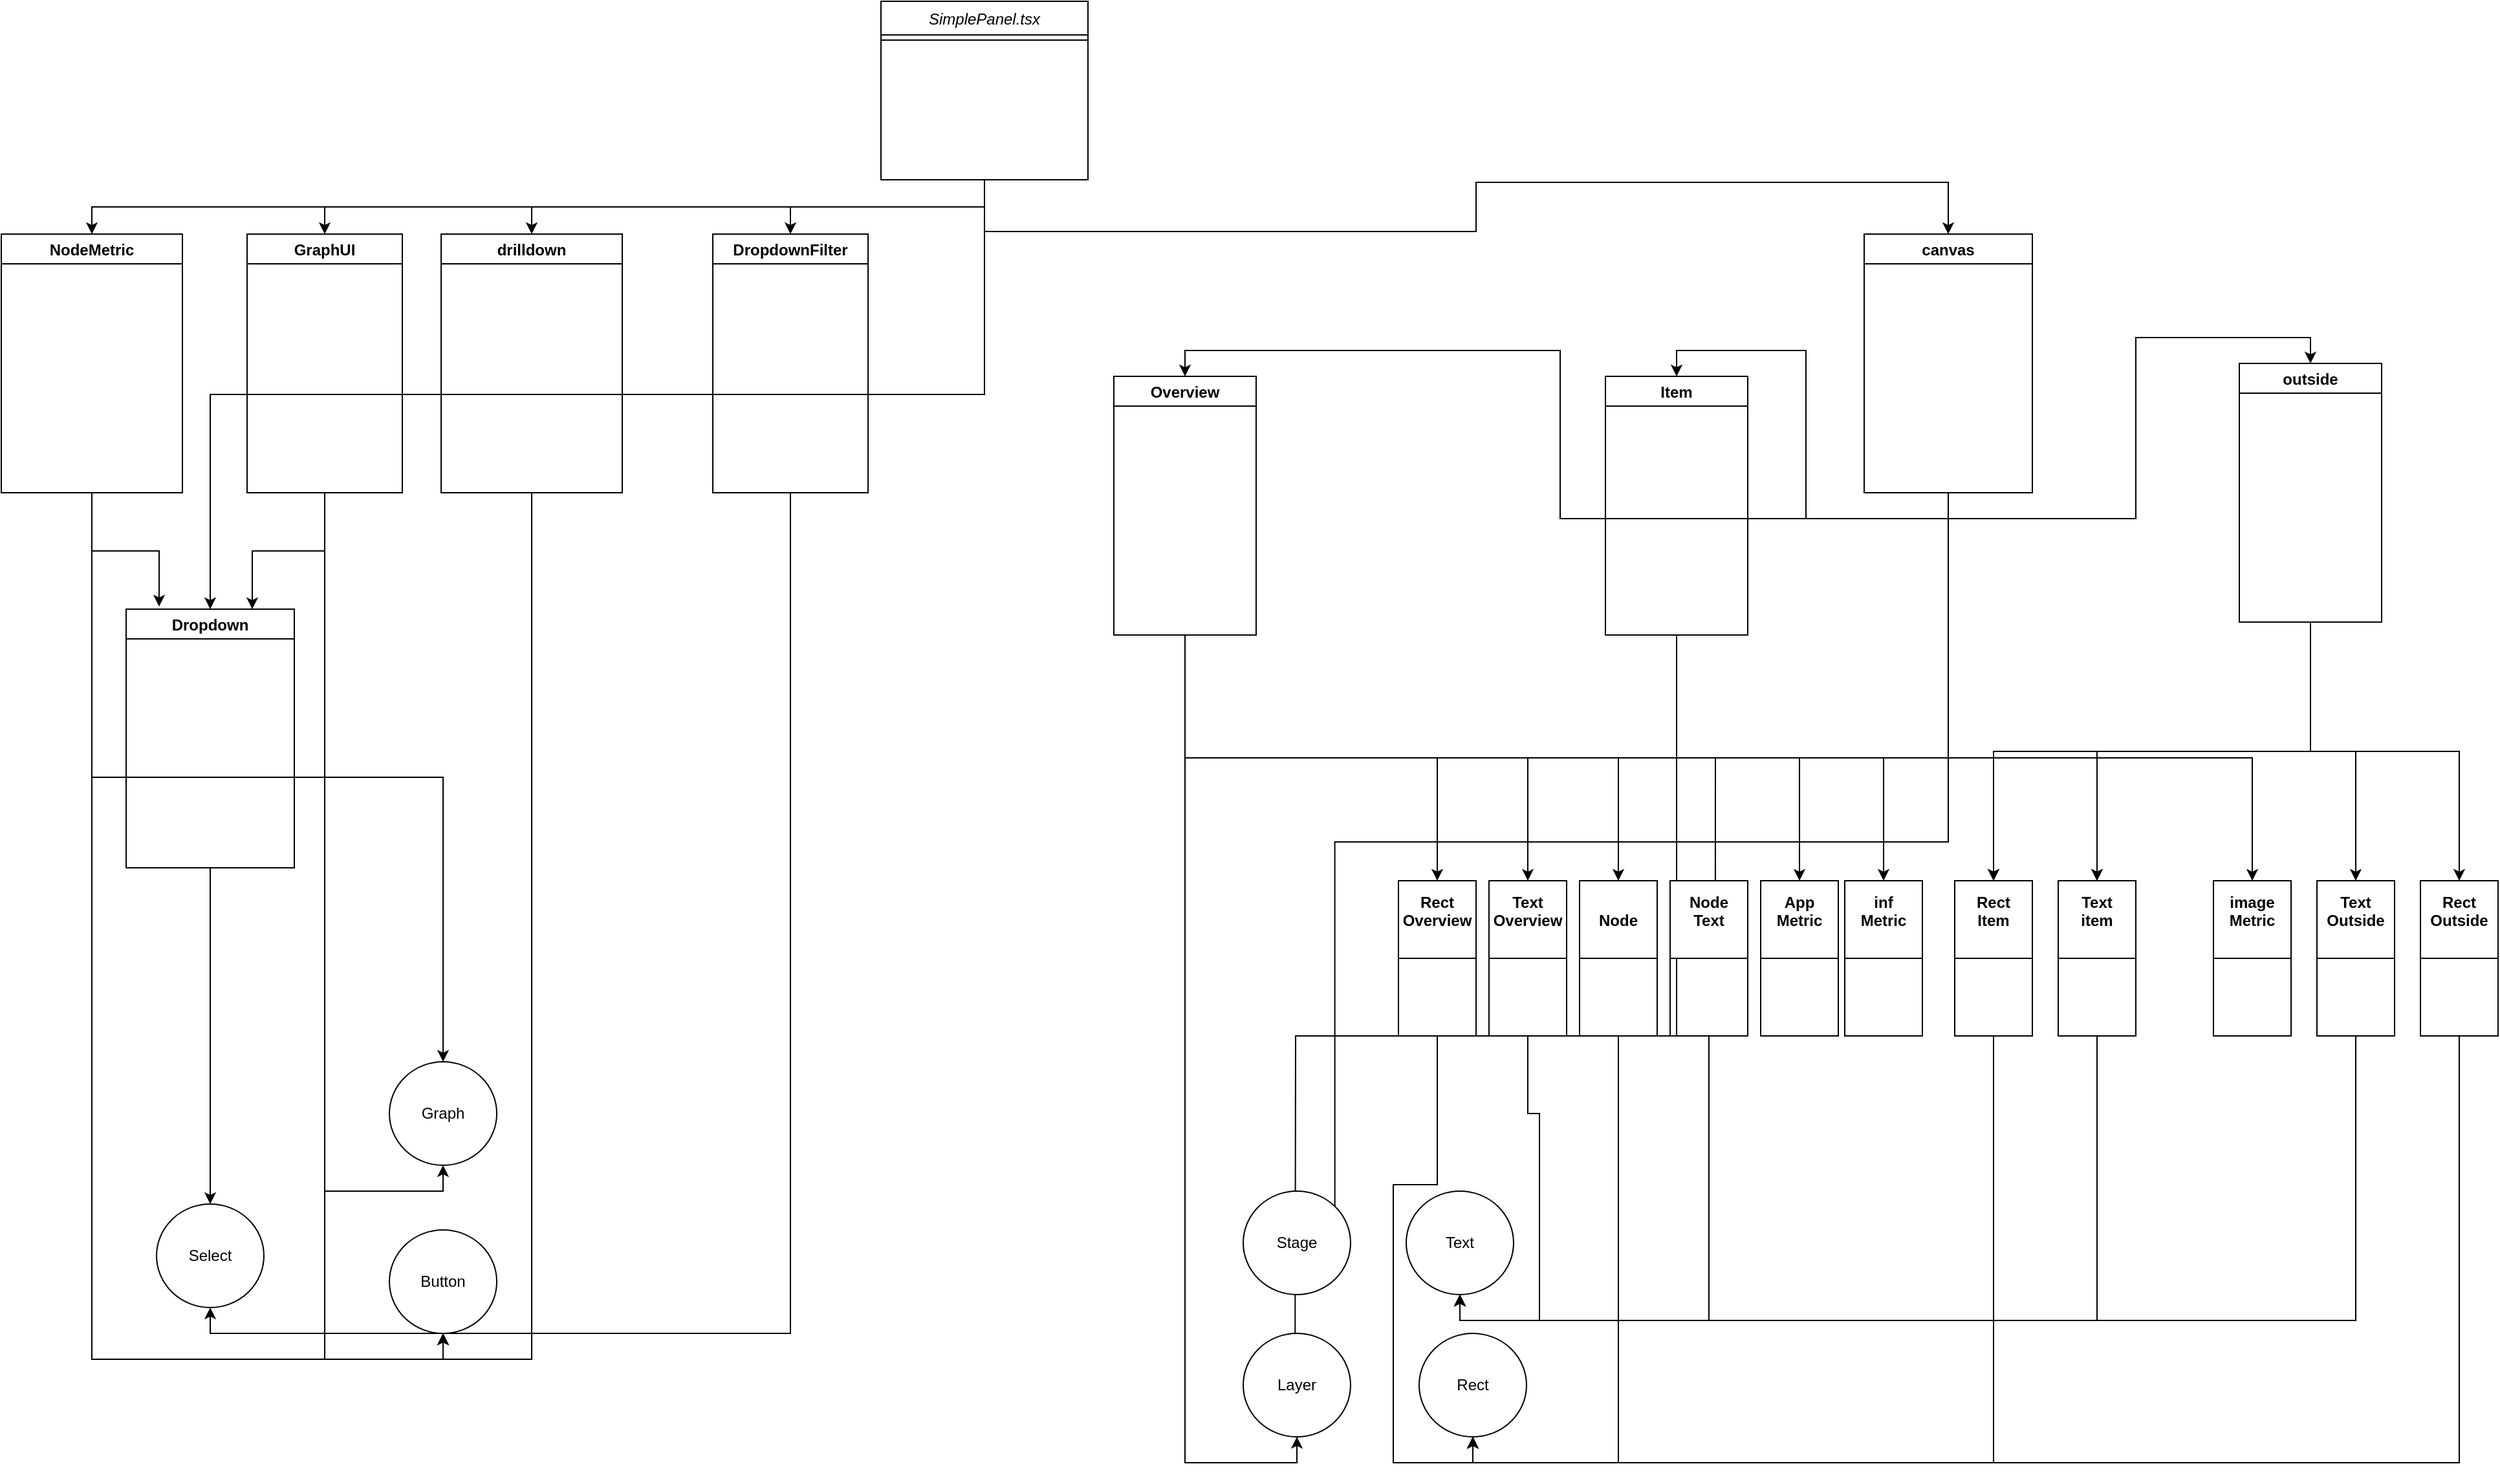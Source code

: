 <mxfile version="15.7.3" type="github">
  <diagram id="C5RBs43oDa-KdzZeNtuy" name="Page-1">
    <mxGraphModel dx="2062" dy="1112" grid="1" gridSize="10" guides="1" tooltips="1" connect="1" arrows="1" fold="1" page="1" pageScale="1" pageWidth="827" pageHeight="1169" math="0" shadow="0">
      <root>
        <mxCell id="WIyWlLk6GJQsqaUBKTNV-0" />
        <mxCell id="WIyWlLk6GJQsqaUBKTNV-1" parent="WIyWlLk6GJQsqaUBKTNV-0" />
        <mxCell id="SWUnmbpUUMgqVoy9v7iv-0" style="edgeStyle=orthogonalEdgeStyle;rounded=0;orthogonalLoop=1;jettySize=auto;html=1;exitX=0.5;exitY=1;exitDx=0;exitDy=0;entryX=0.5;entryY=0;entryDx=0;entryDy=0;" edge="1" parent="WIyWlLk6GJQsqaUBKTNV-1" source="SWUnmbpUUMgqVoy9v7iv-4" target="SWUnmbpUUMgqVoy9v7iv-20">
          <mxGeometry relative="1" as="geometry">
            <Array as="points">
              <mxPoint x="800" y="198" />
              <mxPoint x="1180" y="198" />
              <mxPoint x="1180" y="160" />
              <mxPoint x="1545" y="160" />
            </Array>
          </mxGeometry>
        </mxCell>
        <mxCell id="SWUnmbpUUMgqVoy9v7iv-1" style="edgeStyle=orthogonalEdgeStyle;rounded=0;orthogonalLoop=1;jettySize=auto;html=1;exitX=0.5;exitY=1;exitDx=0;exitDy=0;entryX=0.5;entryY=0;entryDx=0;entryDy=0;" edge="1" parent="WIyWlLk6GJQsqaUBKTNV-1" source="SWUnmbpUUMgqVoy9v7iv-4" target="SWUnmbpUUMgqVoy9v7iv-11">
          <mxGeometry relative="1" as="geometry" />
        </mxCell>
        <mxCell id="SWUnmbpUUMgqVoy9v7iv-2" style="edgeStyle=orthogonalEdgeStyle;rounded=0;orthogonalLoop=1;jettySize=auto;html=1;exitX=0.5;exitY=1;exitDx=0;exitDy=0;entryX=0.5;entryY=0;entryDx=0;entryDy=0;" edge="1" parent="WIyWlLk6GJQsqaUBKTNV-1" source="SWUnmbpUUMgqVoy9v7iv-4" target="SWUnmbpUUMgqVoy9v7iv-24">
          <mxGeometry relative="1" as="geometry" />
        </mxCell>
        <mxCell id="SWUnmbpUUMgqVoy9v7iv-3" style="edgeStyle=orthogonalEdgeStyle;rounded=0;orthogonalLoop=1;jettySize=auto;html=1;exitX=0.5;exitY=1;exitDx=0;exitDy=0;entryX=0.5;entryY=0;entryDx=0;entryDy=0;" edge="1" parent="WIyWlLk6GJQsqaUBKTNV-1" source="SWUnmbpUUMgqVoy9v7iv-4" target="SWUnmbpUUMgqVoy9v7iv-15">
          <mxGeometry relative="1" as="geometry" />
        </mxCell>
        <mxCell id="SWUnmbpUUMgqVoy9v7iv-69" style="edgeStyle=orthogonalEdgeStyle;rounded=0;orthogonalLoop=1;jettySize=auto;html=1;exitX=0.5;exitY=1;exitDx=0;exitDy=0;entryX=0.5;entryY=0;entryDx=0;entryDy=0;" edge="1" parent="WIyWlLk6GJQsqaUBKTNV-1" source="SWUnmbpUUMgqVoy9v7iv-4" target="SWUnmbpUUMgqVoy9v7iv-7">
          <mxGeometry relative="1" as="geometry" />
        </mxCell>
        <mxCell id="SWUnmbpUUMgqVoy9v7iv-75" style="edgeStyle=orthogonalEdgeStyle;rounded=0;orthogonalLoop=1;jettySize=auto;html=1;exitX=0.5;exitY=1;exitDx=0;exitDy=0;entryX=0.5;entryY=0;entryDx=0;entryDy=0;" edge="1" parent="WIyWlLk6GJQsqaUBKTNV-1" source="SWUnmbpUUMgqVoy9v7iv-4" target="SWUnmbpUUMgqVoy9v7iv-9">
          <mxGeometry relative="1" as="geometry" />
        </mxCell>
        <mxCell id="SWUnmbpUUMgqVoy9v7iv-4" value="SimplePanel.tsx" style="swimlane;fontStyle=2;align=center;verticalAlign=top;childLayout=stackLayout;horizontal=1;startSize=26;horizontalStack=0;resizeParent=1;resizeLast=0;collapsible=1;marginBottom=0;rounded=0;shadow=0;strokeWidth=1;" vertex="1" parent="WIyWlLk6GJQsqaUBKTNV-1">
          <mxGeometry x="720" y="20" width="160" height="138" as="geometry">
            <mxRectangle x="230" y="140" width="160" height="26" as="alternateBounds" />
          </mxGeometry>
        </mxCell>
        <mxCell id="SWUnmbpUUMgqVoy9v7iv-5" value="" style="line;html=1;strokeWidth=1;align=left;verticalAlign=middle;spacingTop=-1;spacingLeft=3;spacingRight=3;rotatable=0;labelPosition=right;points=[];portConstraint=eastwest;" vertex="1" parent="SWUnmbpUUMgqVoy9v7iv-4">
          <mxGeometry y="26" width="160" height="8" as="geometry" />
        </mxCell>
        <mxCell id="SWUnmbpUUMgqVoy9v7iv-6" style="edgeStyle=orthogonalEdgeStyle;rounded=0;orthogonalLoop=1;jettySize=auto;html=1;exitX=0.5;exitY=1;exitDx=0;exitDy=0;entryX=0.5;entryY=1;entryDx=0;entryDy=0;" edge="1" parent="WIyWlLk6GJQsqaUBKTNV-1" source="SWUnmbpUUMgqVoy9v7iv-7" target="SWUnmbpUUMgqVoy9v7iv-66">
          <mxGeometry relative="1" as="geometry" />
        </mxCell>
        <mxCell id="SWUnmbpUUMgqVoy9v7iv-7" value="drilldown" style="swimlane;startSize=23;" vertex="1" parent="WIyWlLk6GJQsqaUBKTNV-1">
          <mxGeometry x="380" y="200" width="140" height="200" as="geometry" />
        </mxCell>
        <mxCell id="SWUnmbpUUMgqVoy9v7iv-70" style="edgeStyle=orthogonalEdgeStyle;rounded=0;orthogonalLoop=1;jettySize=auto;html=1;exitX=0.5;exitY=1;exitDx=0;exitDy=0;entryX=0.5;entryY=0;entryDx=0;entryDy=0;" edge="1" parent="WIyWlLk6GJQsqaUBKTNV-1" source="SWUnmbpUUMgqVoy9v7iv-9" target="SWUnmbpUUMgqVoy9v7iv-68">
          <mxGeometry relative="1" as="geometry" />
        </mxCell>
        <mxCell id="SWUnmbpUUMgqVoy9v7iv-9" value="Dropdown" style="swimlane;" vertex="1" parent="WIyWlLk6GJQsqaUBKTNV-1">
          <mxGeometry x="136.5" y="490" width="130" height="200" as="geometry" />
        </mxCell>
        <mxCell id="SWUnmbpUUMgqVoy9v7iv-10" style="edgeStyle=orthogonalEdgeStyle;rounded=0;orthogonalLoop=1;jettySize=auto;html=1;exitX=0.5;exitY=1;exitDx=0;exitDy=0;entryX=0.5;entryY=1;entryDx=0;entryDy=0;" edge="1" parent="WIyWlLk6GJQsqaUBKTNV-1" source="SWUnmbpUUMgqVoy9v7iv-11" target="SWUnmbpUUMgqVoy9v7iv-68">
          <mxGeometry relative="1" as="geometry" />
        </mxCell>
        <mxCell id="SWUnmbpUUMgqVoy9v7iv-11" value="DropdownFilter" style="swimlane;" vertex="1" parent="WIyWlLk6GJQsqaUBKTNV-1">
          <mxGeometry x="590" y="200" width="120" height="200" as="geometry" />
        </mxCell>
        <mxCell id="SWUnmbpUUMgqVoy9v7iv-13" style="edgeStyle=orthogonalEdgeStyle;rounded=0;orthogonalLoop=1;jettySize=auto;html=1;exitX=0.5;exitY=1;exitDx=0;exitDy=0;entryX=0.5;entryY=1;entryDx=0;entryDy=0;" edge="1" parent="WIyWlLk6GJQsqaUBKTNV-1" source="SWUnmbpUUMgqVoy9v7iv-15" target="SWUnmbpUUMgqVoy9v7iv-66">
          <mxGeometry relative="1" as="geometry" />
        </mxCell>
        <mxCell id="SWUnmbpUUMgqVoy9v7iv-73" style="edgeStyle=orthogonalEdgeStyle;rounded=0;orthogonalLoop=1;jettySize=auto;html=1;exitX=0.5;exitY=1;exitDx=0;exitDy=0;entryX=0.75;entryY=0;entryDx=0;entryDy=0;" edge="1" parent="WIyWlLk6GJQsqaUBKTNV-1" source="SWUnmbpUUMgqVoy9v7iv-15" target="SWUnmbpUUMgqVoy9v7iv-9">
          <mxGeometry relative="1" as="geometry" />
        </mxCell>
        <mxCell id="SWUnmbpUUMgqVoy9v7iv-79" style="edgeStyle=orthogonalEdgeStyle;rounded=0;orthogonalLoop=1;jettySize=auto;html=1;exitX=0.5;exitY=1;exitDx=0;exitDy=0;entryX=0.5;entryY=1;entryDx=0;entryDy=0;" edge="1" parent="WIyWlLk6GJQsqaUBKTNV-1" source="SWUnmbpUUMgqVoy9v7iv-15" target="SWUnmbpUUMgqVoy9v7iv-67">
          <mxGeometry relative="1" as="geometry" />
        </mxCell>
        <mxCell id="SWUnmbpUUMgqVoy9v7iv-15" value="GraphUI" style="swimlane;" vertex="1" parent="WIyWlLk6GJQsqaUBKTNV-1">
          <mxGeometry x="230" y="200" width="120" height="200" as="geometry" />
        </mxCell>
        <mxCell id="SWUnmbpUUMgqVoy9v7iv-16" style="edgeStyle=orthogonalEdgeStyle;rounded=0;orthogonalLoop=1;jettySize=auto;html=1;exitX=0.5;exitY=1;exitDx=0;exitDy=0;entryX=0.5;entryY=0;entryDx=0;entryDy=0;" edge="1" parent="WIyWlLk6GJQsqaUBKTNV-1" source="SWUnmbpUUMgqVoy9v7iv-20" target="SWUnmbpUUMgqVoy9v7iv-30">
          <mxGeometry relative="1" as="geometry" />
        </mxCell>
        <mxCell id="SWUnmbpUUMgqVoy9v7iv-17" style="edgeStyle=orthogonalEdgeStyle;rounded=0;orthogonalLoop=1;jettySize=auto;html=1;exitX=0.5;exitY=1;exitDx=0;exitDy=0;entryX=0.5;entryY=0;entryDx=0;entryDy=0;" edge="1" parent="WIyWlLk6GJQsqaUBKTNV-1" source="SWUnmbpUUMgqVoy9v7iv-20" target="SWUnmbpUUMgqVoy9v7iv-37">
          <mxGeometry relative="1" as="geometry" />
        </mxCell>
        <mxCell id="SWUnmbpUUMgqVoy9v7iv-18" style="edgeStyle=orthogonalEdgeStyle;rounded=0;orthogonalLoop=1;jettySize=auto;html=1;exitX=0.5;exitY=1;exitDx=0;exitDy=0;entryX=0.5;entryY=0;entryDx=0;entryDy=0;" edge="1" parent="WIyWlLk6GJQsqaUBKTNV-1" source="SWUnmbpUUMgqVoy9v7iv-20" target="SWUnmbpUUMgqVoy9v7iv-42">
          <mxGeometry relative="1" as="geometry" />
        </mxCell>
        <mxCell id="SWUnmbpUUMgqVoy9v7iv-19" style="edgeStyle=orthogonalEdgeStyle;rounded=0;orthogonalLoop=1;jettySize=auto;html=1;exitX=0.5;exitY=1;exitDx=0;exitDy=0;entryX=1;entryY=1;entryDx=0;entryDy=0;" edge="1" parent="WIyWlLk6GJQsqaUBKTNV-1" source="SWUnmbpUUMgqVoy9v7iv-20" target="SWUnmbpUUMgqVoy9v7iv-43">
          <mxGeometry relative="1" as="geometry" />
        </mxCell>
        <mxCell id="SWUnmbpUUMgqVoy9v7iv-20" value="canvas" style="swimlane;startSize=23;" vertex="1" parent="WIyWlLk6GJQsqaUBKTNV-1">
          <mxGeometry x="1480" y="200" width="130" height="200" as="geometry" />
        </mxCell>
        <mxCell id="SWUnmbpUUMgqVoy9v7iv-22" style="edgeStyle=orthogonalEdgeStyle;rounded=0;orthogonalLoop=1;jettySize=auto;html=1;exitX=0.5;exitY=1;exitDx=0;exitDy=0;entryX=0.5;entryY=1;entryDx=0;entryDy=0;" edge="1" parent="WIyWlLk6GJQsqaUBKTNV-1" source="SWUnmbpUUMgqVoy9v7iv-24" target="SWUnmbpUUMgqVoy9v7iv-66">
          <mxGeometry relative="1" as="geometry" />
        </mxCell>
        <mxCell id="SWUnmbpUUMgqVoy9v7iv-74" style="edgeStyle=orthogonalEdgeStyle;rounded=0;orthogonalLoop=1;jettySize=auto;html=1;exitX=0.5;exitY=1;exitDx=0;exitDy=0;entryX=0.196;entryY=-0.01;entryDx=0;entryDy=0;entryPerimeter=0;" edge="1" parent="WIyWlLk6GJQsqaUBKTNV-1" source="SWUnmbpUUMgqVoy9v7iv-24" target="SWUnmbpUUMgqVoy9v7iv-9">
          <mxGeometry relative="1" as="geometry" />
        </mxCell>
        <mxCell id="SWUnmbpUUMgqVoy9v7iv-76" style="edgeStyle=orthogonalEdgeStyle;rounded=0;orthogonalLoop=1;jettySize=auto;html=1;exitX=0.5;exitY=1;exitDx=0;exitDy=0;entryX=0.5;entryY=0;entryDx=0;entryDy=0;" edge="1" parent="WIyWlLk6GJQsqaUBKTNV-1" source="SWUnmbpUUMgqVoy9v7iv-24" target="SWUnmbpUUMgqVoy9v7iv-67">
          <mxGeometry relative="1" as="geometry" />
        </mxCell>
        <mxCell id="SWUnmbpUUMgqVoy9v7iv-24" value="NodeMetric" style="swimlane;" vertex="1" parent="WIyWlLk6GJQsqaUBKTNV-1">
          <mxGeometry x="40" y="200" width="140" height="200" as="geometry" />
        </mxCell>
        <mxCell id="SWUnmbpUUMgqVoy9v7iv-25" style="edgeStyle=orthogonalEdgeStyle;rounded=0;orthogonalLoop=1;jettySize=auto;html=1;exitX=0.5;exitY=1;exitDx=0;exitDy=0;entryX=0.5;entryY=0;entryDx=0;entryDy=0;" edge="1" parent="WIyWlLk6GJQsqaUBKTNV-1" source="SWUnmbpUUMgqVoy9v7iv-30" target="SWUnmbpUUMgqVoy9v7iv-50">
          <mxGeometry relative="1" as="geometry" />
        </mxCell>
        <mxCell id="SWUnmbpUUMgqVoy9v7iv-26" style="edgeStyle=orthogonalEdgeStyle;rounded=0;orthogonalLoop=1;jettySize=auto;html=1;exitX=0.5;exitY=1;exitDx=0;exitDy=0;entryX=0.5;entryY=0;entryDx=0;entryDy=0;" edge="1" parent="WIyWlLk6GJQsqaUBKTNV-1" source="SWUnmbpUUMgqVoy9v7iv-30" target="SWUnmbpUUMgqVoy9v7iv-52">
          <mxGeometry relative="1" as="geometry" />
        </mxCell>
        <mxCell id="SWUnmbpUUMgqVoy9v7iv-27" style="edgeStyle=orthogonalEdgeStyle;rounded=0;orthogonalLoop=1;jettySize=auto;html=1;exitX=0.5;exitY=1;exitDx=0;exitDy=0;entryX=0.583;entryY=0.083;entryDx=0;entryDy=0;entryPerimeter=0;" edge="1" parent="WIyWlLk6GJQsqaUBKTNV-1" source="SWUnmbpUUMgqVoy9v7iv-30" target="SWUnmbpUUMgqVoy9v7iv-54">
          <mxGeometry relative="1" as="geometry" />
        </mxCell>
        <mxCell id="SWUnmbpUUMgqVoy9v7iv-28" style="edgeStyle=orthogonalEdgeStyle;rounded=0;orthogonalLoop=1;jettySize=auto;html=1;exitX=0.5;exitY=1;exitDx=0;exitDy=0;entryX=0.5;entryY=0;entryDx=0;entryDy=0;" edge="1" parent="WIyWlLk6GJQsqaUBKTNV-1" source="SWUnmbpUUMgqVoy9v7iv-30" target="SWUnmbpUUMgqVoy9v7iv-48">
          <mxGeometry relative="1" as="geometry" />
        </mxCell>
        <mxCell id="SWUnmbpUUMgqVoy9v7iv-29" style="edgeStyle=orthogonalEdgeStyle;rounded=0;orthogonalLoop=1;jettySize=auto;html=1;exitX=0.5;exitY=1;exitDx=0;exitDy=0;entryX=0.5;entryY=1;entryDx=0;entryDy=0;" edge="1" parent="WIyWlLk6GJQsqaUBKTNV-1" source="SWUnmbpUUMgqVoy9v7iv-30" target="SWUnmbpUUMgqVoy9v7iv-44">
          <mxGeometry relative="1" as="geometry" />
        </mxCell>
        <mxCell id="SWUnmbpUUMgqVoy9v7iv-30" value="Overview" style="swimlane;" vertex="1" parent="WIyWlLk6GJQsqaUBKTNV-1">
          <mxGeometry x="900" y="310" width="110" height="200" as="geometry">
            <mxRectangle x="900" y="400" width="90" height="23" as="alternateBounds" />
          </mxGeometry>
        </mxCell>
        <mxCell id="SWUnmbpUUMgqVoy9v7iv-31" style="edgeStyle=orthogonalEdgeStyle;rounded=0;orthogonalLoop=1;jettySize=auto;html=1;exitX=0.5;exitY=1;exitDx=0;exitDy=0;entryX=0.5;entryY=0;entryDx=0;entryDy=0;" edge="1" parent="WIyWlLk6GJQsqaUBKTNV-1" source="SWUnmbpUUMgqVoy9v7iv-37" target="SWUnmbpUUMgqVoy9v7iv-56">
          <mxGeometry relative="1" as="geometry" />
        </mxCell>
        <mxCell id="SWUnmbpUUMgqVoy9v7iv-32" style="edgeStyle=orthogonalEdgeStyle;rounded=0;orthogonalLoop=1;jettySize=auto;html=1;exitX=0.5;exitY=1;exitDx=0;exitDy=0;entryX=0.5;entryY=0;entryDx=0;entryDy=0;" edge="1" parent="WIyWlLk6GJQsqaUBKTNV-1" source="SWUnmbpUUMgqVoy9v7iv-37" target="SWUnmbpUUMgqVoy9v7iv-58">
          <mxGeometry relative="1" as="geometry" />
        </mxCell>
        <mxCell id="SWUnmbpUUMgqVoy9v7iv-33" style="edgeStyle=orthogonalEdgeStyle;rounded=0;orthogonalLoop=1;jettySize=auto;html=1;exitX=0.5;exitY=1;exitDx=0;exitDy=0;entryX=0.5;entryY=0;entryDx=0;entryDy=0;" edge="1" parent="WIyWlLk6GJQsqaUBKTNV-1" source="SWUnmbpUUMgqVoy9v7iv-37" target="SWUnmbpUUMgqVoy9v7iv-59">
          <mxGeometry relative="1" as="geometry" />
        </mxCell>
        <mxCell id="SWUnmbpUUMgqVoy9v7iv-34" style="edgeStyle=orthogonalEdgeStyle;rounded=0;orthogonalLoop=1;jettySize=auto;html=1;exitX=0.5;exitY=1;exitDx=0;exitDy=0;entryX=0.5;entryY=0;entryDx=0;entryDy=0;" edge="1" parent="WIyWlLk6GJQsqaUBKTNV-1" source="SWUnmbpUUMgqVoy9v7iv-37" target="SWUnmbpUUMgqVoy9v7iv-60">
          <mxGeometry relative="1" as="geometry" />
        </mxCell>
        <mxCell id="SWUnmbpUUMgqVoy9v7iv-35" style="edgeStyle=orthogonalEdgeStyle;rounded=0;orthogonalLoop=1;jettySize=auto;html=1;exitX=0.5;exitY=1;exitDx=0;exitDy=0;entryX=0.5;entryY=0;entryDx=0;entryDy=0;" edge="1" parent="WIyWlLk6GJQsqaUBKTNV-1" source="SWUnmbpUUMgqVoy9v7iv-37" target="SWUnmbpUUMgqVoy9v7iv-61">
          <mxGeometry relative="1" as="geometry" />
        </mxCell>
        <mxCell id="SWUnmbpUUMgqVoy9v7iv-36" style="edgeStyle=orthogonalEdgeStyle;rounded=0;orthogonalLoop=1;jettySize=auto;html=1;exitX=0.5;exitY=1;exitDx=0;exitDy=0;" edge="1" parent="WIyWlLk6GJQsqaUBKTNV-1" source="SWUnmbpUUMgqVoy9v7iv-37">
          <mxGeometry relative="1" as="geometry">
            <mxPoint x="1040" y="1130" as="targetPoint" />
          </mxGeometry>
        </mxCell>
        <mxCell id="SWUnmbpUUMgqVoy9v7iv-37" value="Item" style="swimlane;" vertex="1" parent="WIyWlLk6GJQsqaUBKTNV-1">
          <mxGeometry x="1280" y="310" width="110" height="200" as="geometry" />
        </mxCell>
        <mxCell id="SWUnmbpUUMgqVoy9v7iv-38" style="edgeStyle=orthogonalEdgeStyle;rounded=0;orthogonalLoop=1;jettySize=auto;html=1;exitX=0.5;exitY=1;exitDx=0;exitDy=0;entryX=0.5;entryY=0;entryDx=0;entryDy=0;" edge="1" parent="WIyWlLk6GJQsqaUBKTNV-1" source="SWUnmbpUUMgqVoy9v7iv-42" target="SWUnmbpUUMgqVoy9v7iv-63">
          <mxGeometry relative="1" as="geometry" />
        </mxCell>
        <mxCell id="SWUnmbpUUMgqVoy9v7iv-39" style="edgeStyle=orthogonalEdgeStyle;rounded=0;orthogonalLoop=1;jettySize=auto;html=1;exitX=0.5;exitY=1;exitDx=0;exitDy=0;entryX=0.5;entryY=0;entryDx=0;entryDy=0;" edge="1" parent="WIyWlLk6GJQsqaUBKTNV-1" source="SWUnmbpUUMgqVoy9v7iv-42" target="SWUnmbpUUMgqVoy9v7iv-65">
          <mxGeometry relative="1" as="geometry" />
        </mxCell>
        <mxCell id="SWUnmbpUUMgqVoy9v7iv-40" style="edgeStyle=orthogonalEdgeStyle;rounded=0;orthogonalLoop=1;jettySize=auto;html=1;exitX=0.5;exitY=1;exitDx=0;exitDy=0;entryX=0.5;entryY=0;entryDx=0;entryDy=0;" edge="1" parent="WIyWlLk6GJQsqaUBKTNV-1" source="SWUnmbpUUMgqVoy9v7iv-42" target="SWUnmbpUUMgqVoy9v7iv-56">
          <mxGeometry relative="1" as="geometry" />
        </mxCell>
        <mxCell id="SWUnmbpUUMgqVoy9v7iv-41" style="edgeStyle=orthogonalEdgeStyle;rounded=0;orthogonalLoop=1;jettySize=auto;html=1;exitX=0.5;exitY=1;exitDx=0;exitDy=0;entryX=0.5;entryY=0;entryDx=0;entryDy=0;" edge="1" parent="WIyWlLk6GJQsqaUBKTNV-1" source="SWUnmbpUUMgqVoy9v7iv-42" target="SWUnmbpUUMgqVoy9v7iv-58">
          <mxGeometry relative="1" as="geometry" />
        </mxCell>
        <mxCell id="SWUnmbpUUMgqVoy9v7iv-42" value="outside" style="swimlane;startSize=23;" vertex="1" parent="WIyWlLk6GJQsqaUBKTNV-1">
          <mxGeometry x="1770" y="300" width="110" height="200" as="geometry" />
        </mxCell>
        <mxCell id="SWUnmbpUUMgqVoy9v7iv-43" value="Stage" style="ellipse;whiteSpace=wrap;html=1;" vertex="1" parent="WIyWlLk6GJQsqaUBKTNV-1">
          <mxGeometry x="1000" y="940" width="83" height="80" as="geometry" />
        </mxCell>
        <mxCell id="SWUnmbpUUMgqVoy9v7iv-44" value="Layer" style="ellipse;whiteSpace=wrap;html=1;" vertex="1" parent="WIyWlLk6GJQsqaUBKTNV-1">
          <mxGeometry x="1000" y="1050" width="83" height="80" as="geometry" />
        </mxCell>
        <mxCell id="SWUnmbpUUMgqVoy9v7iv-45" value="Text" style="ellipse;whiteSpace=wrap;html=1;" vertex="1" parent="WIyWlLk6GJQsqaUBKTNV-1">
          <mxGeometry x="1126" y="940" width="83" height="80" as="geometry" />
        </mxCell>
        <mxCell id="SWUnmbpUUMgqVoy9v7iv-46" value="Rect" style="ellipse;whiteSpace=wrap;html=1;" vertex="1" parent="WIyWlLk6GJQsqaUBKTNV-1">
          <mxGeometry x="1136" y="1050" width="83" height="80" as="geometry" />
        </mxCell>
        <mxCell id="SWUnmbpUUMgqVoy9v7iv-47" style="edgeStyle=orthogonalEdgeStyle;rounded=0;orthogonalLoop=1;jettySize=auto;html=1;exitX=0.5;exitY=1;exitDx=0;exitDy=0;entryX=0.5;entryY=1;entryDx=0;entryDy=0;" edge="1" parent="WIyWlLk6GJQsqaUBKTNV-1" source="SWUnmbpUUMgqVoy9v7iv-48" target="SWUnmbpUUMgqVoy9v7iv-46">
          <mxGeometry relative="1" as="geometry" />
        </mxCell>
        <mxCell id="SWUnmbpUUMgqVoy9v7iv-48" value="Rect&#xa;Overview&#xa;" style="swimlane;startSize=60;" vertex="1" parent="WIyWlLk6GJQsqaUBKTNV-1">
          <mxGeometry x="1120" y="700" width="60" height="120" as="geometry">
            <mxRectangle x="710" y="660" width="90" height="60" as="alternateBounds" />
          </mxGeometry>
        </mxCell>
        <mxCell id="SWUnmbpUUMgqVoy9v7iv-49" style="edgeStyle=orthogonalEdgeStyle;rounded=0;orthogonalLoop=1;jettySize=auto;html=1;exitX=0.5;exitY=1;exitDx=0;exitDy=0;entryX=0.5;entryY=1;entryDx=0;entryDy=0;" edge="1" parent="WIyWlLk6GJQsqaUBKTNV-1" source="SWUnmbpUUMgqVoy9v7iv-50" target="SWUnmbpUUMgqVoy9v7iv-45">
          <mxGeometry relative="1" as="geometry" />
        </mxCell>
        <mxCell id="SWUnmbpUUMgqVoy9v7iv-50" value="Text&#xa;Overview&#xa;" style="swimlane;startSize=60;" vertex="1" parent="WIyWlLk6GJQsqaUBKTNV-1">
          <mxGeometry x="1190" y="700" width="60" height="120" as="geometry" />
        </mxCell>
        <mxCell id="SWUnmbpUUMgqVoy9v7iv-51" style="edgeStyle=orthogonalEdgeStyle;rounded=0;orthogonalLoop=1;jettySize=auto;html=1;exitX=0.5;exitY=1;exitDx=0;exitDy=0;entryX=0.5;entryY=1;entryDx=0;entryDy=0;" edge="1" parent="WIyWlLk6GJQsqaUBKTNV-1" source="SWUnmbpUUMgqVoy9v7iv-52" target="SWUnmbpUUMgqVoy9v7iv-46">
          <mxGeometry relative="1" as="geometry" />
        </mxCell>
        <mxCell id="SWUnmbpUUMgqVoy9v7iv-52" value="Node" style="swimlane;startSize=60;" vertex="1" parent="WIyWlLk6GJQsqaUBKTNV-1">
          <mxGeometry x="1260" y="700" width="60" height="120" as="geometry" />
        </mxCell>
        <mxCell id="SWUnmbpUUMgqVoy9v7iv-53" style="edgeStyle=orthogonalEdgeStyle;rounded=0;orthogonalLoop=1;jettySize=auto;html=1;exitX=0.5;exitY=1;exitDx=0;exitDy=0;entryX=0.5;entryY=1;entryDx=0;entryDy=0;" edge="1" parent="WIyWlLk6GJQsqaUBKTNV-1" source="SWUnmbpUUMgqVoy9v7iv-54" target="SWUnmbpUUMgqVoy9v7iv-45">
          <mxGeometry relative="1" as="geometry" />
        </mxCell>
        <mxCell id="SWUnmbpUUMgqVoy9v7iv-54" value="Node&#xa;Text&#xa;" style="swimlane;startSize=60;" vertex="1" parent="WIyWlLk6GJQsqaUBKTNV-1">
          <mxGeometry x="1330" y="700" width="60" height="120" as="geometry" />
        </mxCell>
        <mxCell id="SWUnmbpUUMgqVoy9v7iv-55" style="edgeStyle=orthogonalEdgeStyle;rounded=0;orthogonalLoop=1;jettySize=auto;html=1;exitX=0.5;exitY=1;exitDx=0;exitDy=0;entryX=0.5;entryY=1;entryDx=0;entryDy=0;" edge="1" parent="WIyWlLk6GJQsqaUBKTNV-1" source="SWUnmbpUUMgqVoy9v7iv-56" target="SWUnmbpUUMgqVoy9v7iv-46">
          <mxGeometry relative="1" as="geometry" />
        </mxCell>
        <mxCell id="SWUnmbpUUMgqVoy9v7iv-56" value="Rect&#xa;Item&#xa;" style="swimlane;startSize=60;" vertex="1" parent="WIyWlLk6GJQsqaUBKTNV-1">
          <mxGeometry x="1550" y="700" width="60" height="120" as="geometry" />
        </mxCell>
        <mxCell id="SWUnmbpUUMgqVoy9v7iv-57" style="edgeStyle=orthogonalEdgeStyle;rounded=0;orthogonalLoop=1;jettySize=auto;html=1;exitX=0.5;exitY=1;exitDx=0;exitDy=0;entryX=0.5;entryY=1;entryDx=0;entryDy=0;" edge="1" parent="WIyWlLk6GJQsqaUBKTNV-1" source="SWUnmbpUUMgqVoy9v7iv-58" target="SWUnmbpUUMgqVoy9v7iv-45">
          <mxGeometry relative="1" as="geometry" />
        </mxCell>
        <mxCell id="SWUnmbpUUMgqVoy9v7iv-58" value="Text&#xa;item&#xa;" style="swimlane;startSize=60;" vertex="1" parent="WIyWlLk6GJQsqaUBKTNV-1">
          <mxGeometry x="1630" y="700" width="60" height="120" as="geometry" />
        </mxCell>
        <mxCell id="SWUnmbpUUMgqVoy9v7iv-59" value="image&#xa;Metric&#xa;" style="swimlane;startSize=60;" vertex="1" parent="WIyWlLk6GJQsqaUBKTNV-1">
          <mxGeometry x="1750" y="700" width="60" height="120" as="geometry" />
        </mxCell>
        <mxCell id="SWUnmbpUUMgqVoy9v7iv-60" value="App&#xa;Metric&#xa;" style="swimlane;startSize=60;" vertex="1" parent="WIyWlLk6GJQsqaUBKTNV-1">
          <mxGeometry x="1400" y="700" width="60" height="120" as="geometry" />
        </mxCell>
        <mxCell id="SWUnmbpUUMgqVoy9v7iv-61" value="inf&#xa;Metric&#xa;" style="swimlane;startSize=60;" vertex="1" parent="WIyWlLk6GJQsqaUBKTNV-1">
          <mxGeometry x="1465" y="700" width="60" height="120" as="geometry" />
        </mxCell>
        <mxCell id="SWUnmbpUUMgqVoy9v7iv-62" style="edgeStyle=orthogonalEdgeStyle;rounded=0;orthogonalLoop=1;jettySize=auto;html=1;exitX=0.5;exitY=1;exitDx=0;exitDy=0;entryX=0.5;entryY=1;entryDx=0;entryDy=0;" edge="1" parent="WIyWlLk6GJQsqaUBKTNV-1" source="SWUnmbpUUMgqVoy9v7iv-63" target="SWUnmbpUUMgqVoy9v7iv-45">
          <mxGeometry relative="1" as="geometry" />
        </mxCell>
        <mxCell id="SWUnmbpUUMgqVoy9v7iv-63" value="Text&#xa;Outside&#xa;" style="swimlane;startSize=60;" vertex="1" parent="WIyWlLk6GJQsqaUBKTNV-1">
          <mxGeometry x="1830" y="700" width="60" height="120" as="geometry" />
        </mxCell>
        <mxCell id="SWUnmbpUUMgqVoy9v7iv-64" style="edgeStyle=orthogonalEdgeStyle;rounded=0;orthogonalLoop=1;jettySize=auto;html=1;exitX=0.5;exitY=1;exitDx=0;exitDy=0;entryX=0.5;entryY=1;entryDx=0;entryDy=0;" edge="1" parent="WIyWlLk6GJQsqaUBKTNV-1" source="SWUnmbpUUMgqVoy9v7iv-65" target="SWUnmbpUUMgqVoy9v7iv-46">
          <mxGeometry relative="1" as="geometry" />
        </mxCell>
        <mxCell id="SWUnmbpUUMgqVoy9v7iv-65" value="Rect&#xa;Outside&#xa;" style="swimlane;startSize=60;" vertex="1" parent="WIyWlLk6GJQsqaUBKTNV-1">
          <mxGeometry x="1910" y="700" width="60" height="120" as="geometry" />
        </mxCell>
        <mxCell id="SWUnmbpUUMgqVoy9v7iv-66" value="Button" style="ellipse;whiteSpace=wrap;html=1;" vertex="1" parent="WIyWlLk6GJQsqaUBKTNV-1">
          <mxGeometry x="340" y="970" width="83" height="80" as="geometry" />
        </mxCell>
        <mxCell id="SWUnmbpUUMgqVoy9v7iv-67" value="&lt;div&gt;Graph&lt;/div&gt;" style="ellipse;whiteSpace=wrap;html=1;" vertex="1" parent="WIyWlLk6GJQsqaUBKTNV-1">
          <mxGeometry x="340" y="840" width="83" height="80" as="geometry" />
        </mxCell>
        <mxCell id="SWUnmbpUUMgqVoy9v7iv-68" value="&lt;div&gt;Select&lt;/div&gt;" style="ellipse;whiteSpace=wrap;html=1;" vertex="1" parent="WIyWlLk6GJQsqaUBKTNV-1">
          <mxGeometry x="160" y="950" width="83" height="80" as="geometry" />
        </mxCell>
      </root>
    </mxGraphModel>
  </diagram>
</mxfile>
